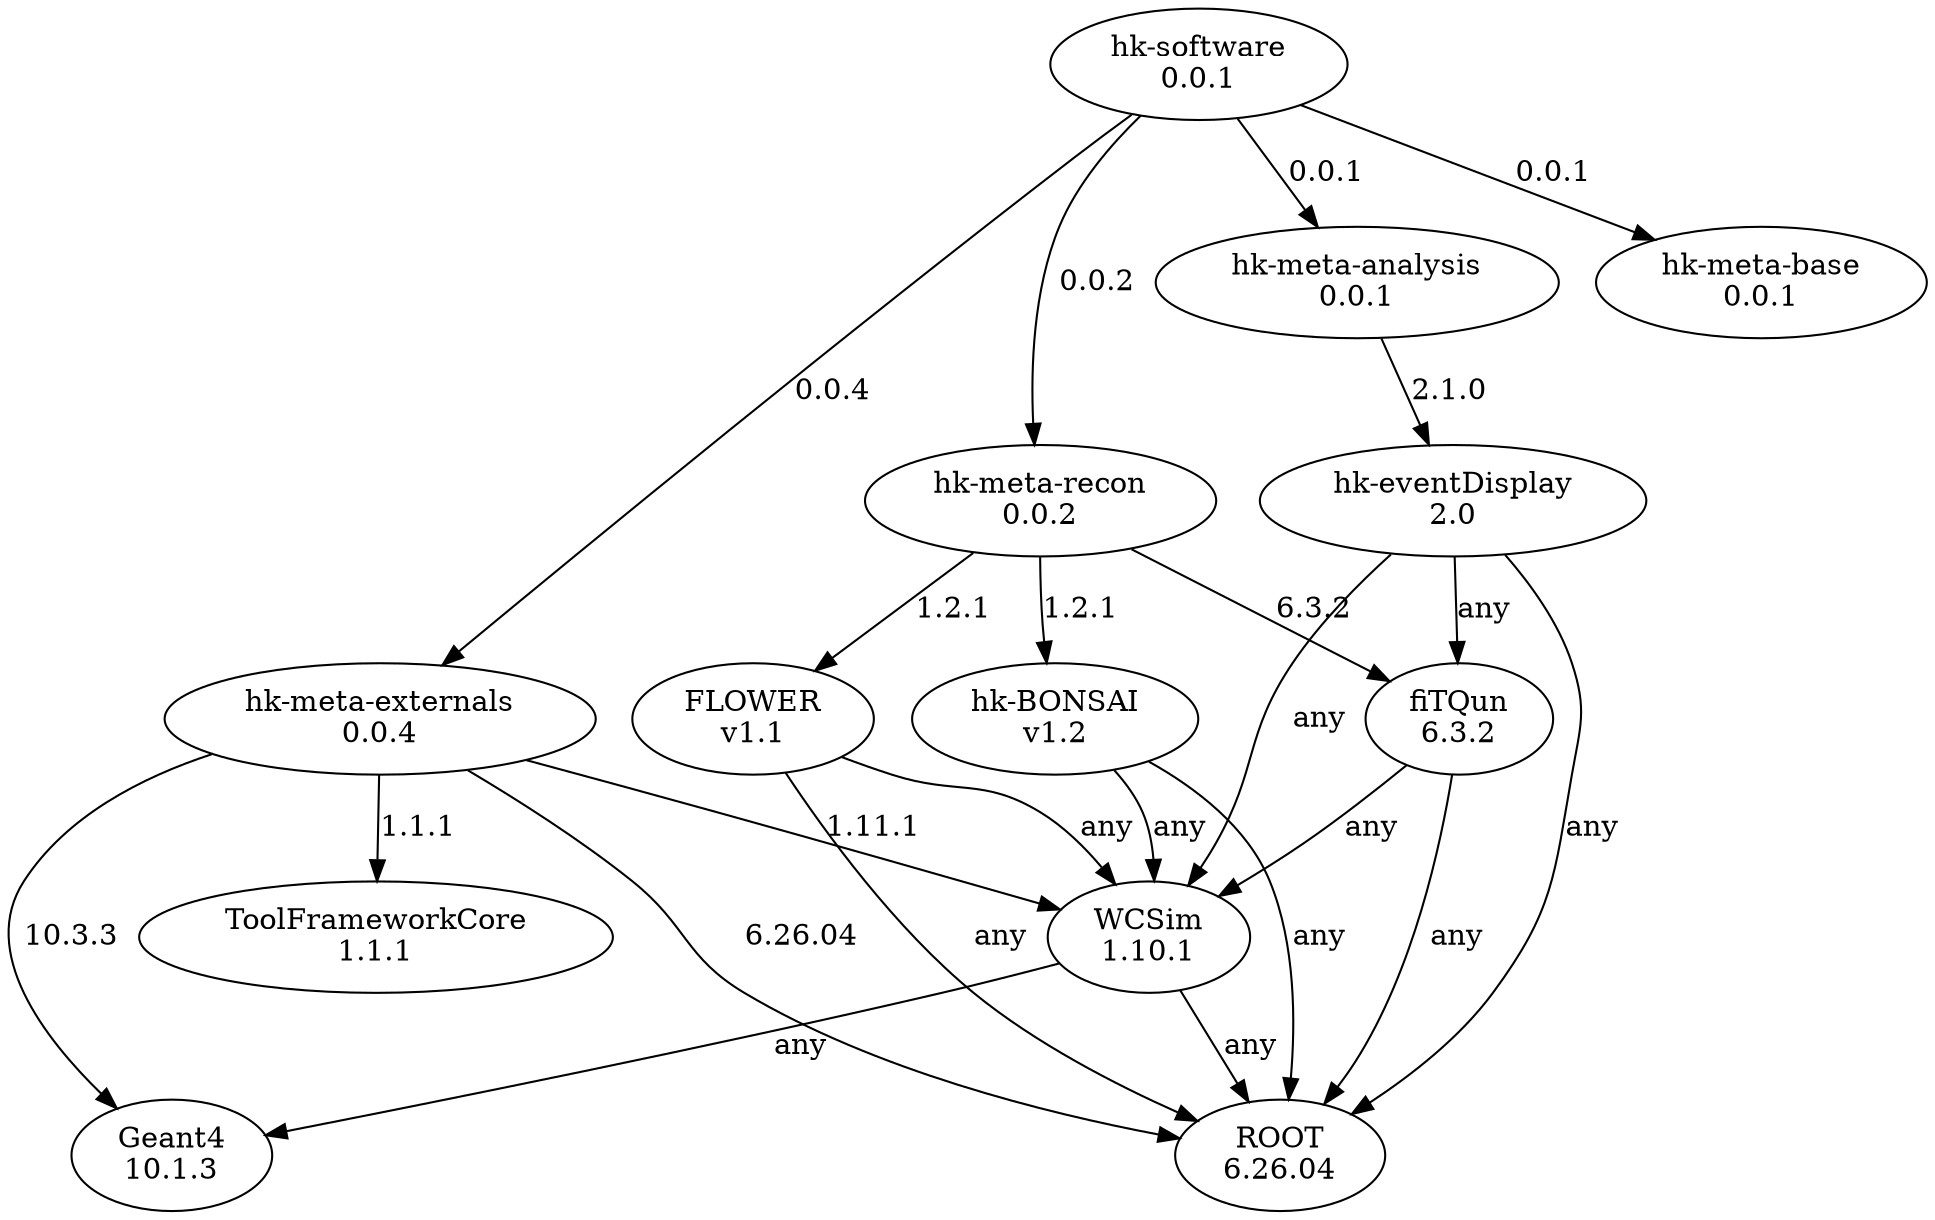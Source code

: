 digraph "hk-software" {
	"hk-software" [label="hk-software\n0.0.1"]
	"hk-software" -> "hk-meta-externals" [label="0.0.4"]
	"hk-software" -> "hk-meta-base" [label="0.0.1"]
	"hk-software" -> "hk-meta-recon" [label="0.0.2"]
	"hk-software" -> "hk-meta-analysis" [label="0.0.1"]
	"hk-meta-externals" [label="hk-meta-externals\n0.0.4"]
	"hk-meta-externals" -> ToolFrameworkCore [label="1.1.1"]
	"hk-meta-externals" -> ROOT [label="6.26.04"]
	"hk-meta-externals" -> Geant4 [label="10.3.3"]
	"hk-meta-externals" -> WCSim [label="1.11.1"]
	ToolFrameworkCore [label="ToolFrameworkCore\n1.1.1"]
	ROOT [label="ROOT\n6.26.04"]
	Geant4 [label="Geant4\n10.1.3"]
	WCSim [label="WCSim\n1.10.1"]
	WCSim -> ROOT [label=any]
	WCSim -> Geant4 [label=any]
	"hk-meta-base" [label="hk-meta-base\n0.0.1"]
	"hk-meta-recon" [label="hk-meta-recon\n0.0.2"]
	"hk-meta-recon" -> fiTQun [label="6.3.2"]
	"hk-meta-recon" -> "hk-BONSAI" [label="1.2.1"]
	"hk-meta-recon" -> FLOWER [label="1.2.1"]
	fiTQun [label="fiTQun\n6.3.2"]
	fiTQun -> ROOT [label=any]
	fiTQun -> WCSim [label=any]
	"hk-BONSAI" [label="hk-BONSAI\nv1.2"]
	"hk-BONSAI" -> ROOT [label=any]
	"hk-BONSAI" -> WCSim [label=any]
	FLOWER [label="FLOWER\nv1.1"]
	FLOWER -> ROOT [label=any]
	FLOWER -> WCSim [label=any]
	"hk-meta-analysis" [label="hk-meta-analysis\n0.0.1"]
	"hk-meta-analysis" -> "hk-eventDisplay" [label="2.1.0"]
	"hk-eventDisplay" [label="hk-eventDisplay\n2.0"]
	"hk-eventDisplay" -> ROOT [label=any]
	"hk-eventDisplay" -> WCSim [label=any]
	"hk-eventDisplay" -> fiTQun [label=any]
}

